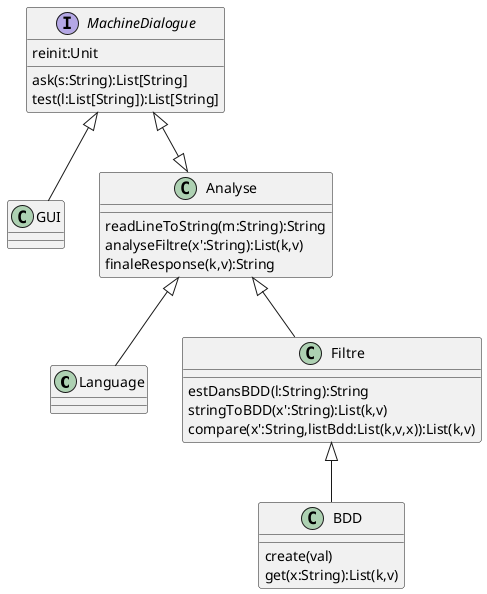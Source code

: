 /* Pour afficher le diagramme UML:  
   Window>Show view>Other>Plantuml
   
   La doc: http://plantuml.com/class-diagram
*/

@startuml

 class Language {
 
 }
 
 class GUI {
 	
 }
 
 class Filtre {
 	estDansBDD(l:String):String
 	stringToBDD(x':String):List(k,v)
 	compare(x':String,listBdd:List(k,v,x)):List(k,v)
 }
 
 class BDD {
 	create(val)
 	get(x:String):List(k,v)
 }
 
 class Analyse {
 readLineToString(m:String):String
 analyseFiltre(x':String):List(k,v)
 finaleResponse(k,v):String
 } 
 
 interface MachineDialogue {
	ask(s:String):List[String]
	reinit:Unit
	test(l:List[String]):List[String]
} 
MachineDialogue <|-- GUI
Analyse <|-- Filtre
Filtre <|-- BDD
MachineDialogue <|--|> Analyse
Analyse <|-- Language

@enduml